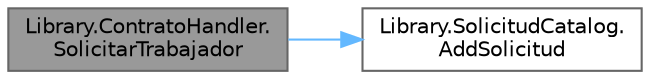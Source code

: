 digraph "Library.ContratoHandler.SolicitarTrabajador"
{
 // INTERACTIVE_SVG=YES
 // LATEX_PDF_SIZE
  bgcolor="transparent";
  edge [fontname=Helvetica,fontsize=10,labelfontname=Helvetica,labelfontsize=10];
  node [fontname=Helvetica,fontsize=10,shape=box,height=0.2,width=0.4];
  rankdir="LR";
  Node1 [label="Library.ContratoHandler.\lSolicitarTrabajador",height=0.2,width=0.4,color="gray40", fillcolor="grey60", style="filled", fontcolor="black",tooltip="Método que crea una solicitud de trabajo."];
  Node1 -> Node2 [color="steelblue1",style="solid"];
  Node2 [label="Library.SolicitudCatalog.\lAddSolicitud",height=0.2,width=0.4,color="grey40", fillcolor="white", style="filled",URL="$classLibrary_1_1SolicitudCatalog.html#a3331fe5811ee8e1bbfa26b0175cb5095",tooltip="Método para agregar una al catálogo."];
}
